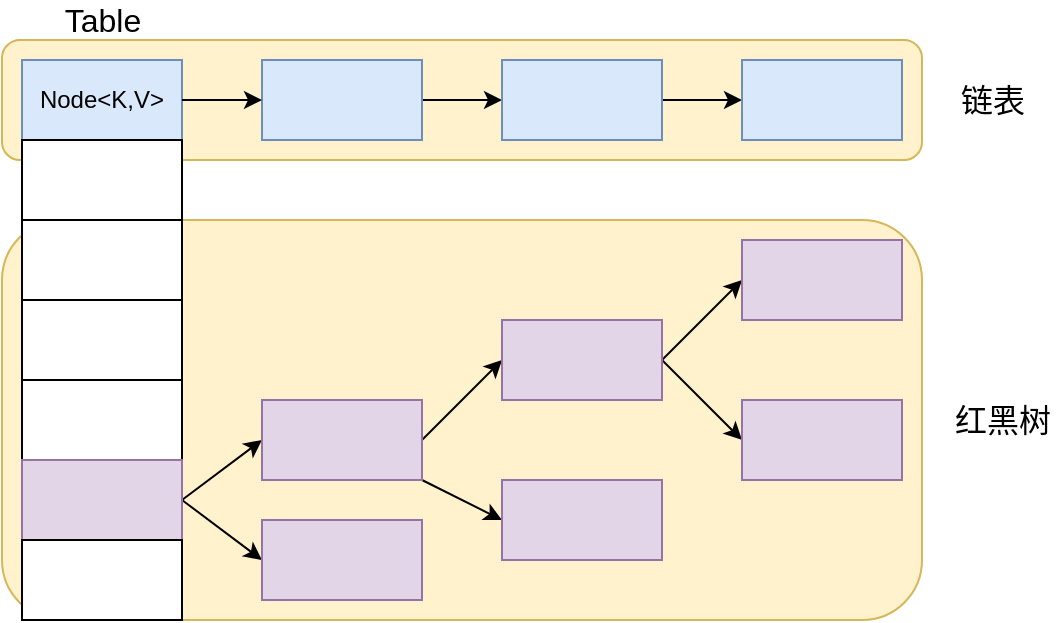 <mxfile version="17.4.6" type="github">
  <diagram id="72-yOPBIeWy80riAQdVo" name="Page-1">
    <mxGraphModel dx="1038" dy="547" grid="1" gridSize="10" guides="1" tooltips="1" connect="1" arrows="1" fold="1" page="1" pageScale="1" pageWidth="1000" pageHeight="1000" math="0" shadow="0">
      <root>
        <mxCell id="0" />
        <mxCell id="1" parent="0" />
        <mxCell id="M7TlY21enqmrv9Ndiyxv-38" value="" style="rounded=1;whiteSpace=wrap;html=1;fontSize=16;fillColor=#fff2cc;strokeColor=#d6b656;" vertex="1" parent="1">
          <mxGeometry x="110" y="200" width="460" height="200" as="geometry" />
        </mxCell>
        <mxCell id="M7TlY21enqmrv9Ndiyxv-30" value="" style="rounded=1;whiteSpace=wrap;html=1;fontSize=16;fillColor=#fff2cc;strokeColor=#d6b656;" vertex="1" parent="1">
          <mxGeometry x="110" y="110" width="460" height="60" as="geometry" />
        </mxCell>
        <mxCell id="M7TlY21enqmrv9Ndiyxv-1" value="Node&amp;lt;K,V&amp;gt;" style="rounded=0;whiteSpace=wrap;html=1;fillColor=#dae8fc;strokeColor=#6c8ebf;" vertex="1" parent="1">
          <mxGeometry x="120" y="120" width="80" height="40" as="geometry" />
        </mxCell>
        <mxCell id="M7TlY21enqmrv9Ndiyxv-2" value="" style="rounded=0;whiteSpace=wrap;html=1;" vertex="1" parent="1">
          <mxGeometry x="120" y="160" width="80" height="40" as="geometry" />
        </mxCell>
        <mxCell id="M7TlY21enqmrv9Ndiyxv-3" value="" style="rounded=0;whiteSpace=wrap;html=1;" vertex="1" parent="1">
          <mxGeometry x="120" y="200" width="80" height="40" as="geometry" />
        </mxCell>
        <mxCell id="M7TlY21enqmrv9Ndiyxv-4" value="" style="rounded=0;whiteSpace=wrap;html=1;" vertex="1" parent="1">
          <mxGeometry x="120" y="240" width="80" height="40" as="geometry" />
        </mxCell>
        <mxCell id="M7TlY21enqmrv9Ndiyxv-5" value="" style="rounded=0;whiteSpace=wrap;html=1;" vertex="1" parent="1">
          <mxGeometry x="120" y="280" width="80" height="40" as="geometry" />
        </mxCell>
        <mxCell id="M7TlY21enqmrv9Ndiyxv-32" style="edgeStyle=none;rounded=0;orthogonalLoop=1;jettySize=auto;html=1;entryX=0;entryY=0.5;entryDx=0;entryDy=0;fontSize=16;exitX=1;exitY=0.5;exitDx=0;exitDy=0;" edge="1" parent="1" source="M7TlY21enqmrv9Ndiyxv-6" target="M7TlY21enqmrv9Ndiyxv-16">
          <mxGeometry relative="1" as="geometry" />
        </mxCell>
        <mxCell id="M7TlY21enqmrv9Ndiyxv-33" style="edgeStyle=none;rounded=0;orthogonalLoop=1;jettySize=auto;html=1;entryX=0;entryY=0.5;entryDx=0;entryDy=0;fontSize=16;exitX=1;exitY=0.5;exitDx=0;exitDy=0;" edge="1" parent="1" source="M7TlY21enqmrv9Ndiyxv-6" target="M7TlY21enqmrv9Ndiyxv-25">
          <mxGeometry relative="1" as="geometry" />
        </mxCell>
        <mxCell id="M7TlY21enqmrv9Ndiyxv-6" value="" style="rounded=0;whiteSpace=wrap;html=1;fillColor=#e1d5e7;strokeColor=#9673a6;" vertex="1" parent="1">
          <mxGeometry x="120" y="320" width="80" height="40" as="geometry" />
        </mxCell>
        <mxCell id="M7TlY21enqmrv9Ndiyxv-7" value="" style="rounded=0;whiteSpace=wrap;html=1;" vertex="1" parent="1">
          <mxGeometry x="120" y="360" width="80" height="40" as="geometry" />
        </mxCell>
        <mxCell id="M7TlY21enqmrv9Ndiyxv-13" value="" style="edgeStyle=orthogonalEdgeStyle;rounded=0;orthogonalLoop=1;jettySize=auto;html=1;" edge="1" parent="1" source="M7TlY21enqmrv9Ndiyxv-9" target="M7TlY21enqmrv9Ndiyxv-10">
          <mxGeometry relative="1" as="geometry" />
        </mxCell>
        <mxCell id="M7TlY21enqmrv9Ndiyxv-9" value="" style="rounded=0;whiteSpace=wrap;html=1;fillColor=#dae8fc;strokeColor=#6c8ebf;" vertex="1" parent="1">
          <mxGeometry x="240" y="120" width="80" height="40" as="geometry" />
        </mxCell>
        <mxCell id="M7TlY21enqmrv9Ndiyxv-14" value="" style="edgeStyle=orthogonalEdgeStyle;rounded=0;orthogonalLoop=1;jettySize=auto;html=1;" edge="1" parent="1" source="M7TlY21enqmrv9Ndiyxv-10" target="M7TlY21enqmrv9Ndiyxv-11">
          <mxGeometry relative="1" as="geometry" />
        </mxCell>
        <mxCell id="M7TlY21enqmrv9Ndiyxv-10" value="" style="rounded=0;whiteSpace=wrap;html=1;fillColor=#dae8fc;strokeColor=#6c8ebf;" vertex="1" parent="1">
          <mxGeometry x="360" y="120" width="80" height="40" as="geometry" />
        </mxCell>
        <mxCell id="M7TlY21enqmrv9Ndiyxv-11" value="" style="rounded=0;whiteSpace=wrap;html=1;fillColor=#dae8fc;strokeColor=#6c8ebf;" vertex="1" parent="1">
          <mxGeometry x="480" y="120" width="80" height="40" as="geometry" />
        </mxCell>
        <mxCell id="M7TlY21enqmrv9Ndiyxv-12" value="" style="endArrow=classic;html=1;rounded=0;exitX=1;exitY=0.5;exitDx=0;exitDy=0;entryX=0;entryY=0.5;entryDx=0;entryDy=0;" edge="1" parent="1" source="M7TlY21enqmrv9Ndiyxv-1" target="M7TlY21enqmrv9Ndiyxv-9">
          <mxGeometry width="50" height="50" relative="1" as="geometry">
            <mxPoint x="470" y="310" as="sourcePoint" />
            <mxPoint x="520" y="260" as="targetPoint" />
          </mxGeometry>
        </mxCell>
        <mxCell id="M7TlY21enqmrv9Ndiyxv-34" style="edgeStyle=none;rounded=0;orthogonalLoop=1;jettySize=auto;html=1;entryX=0;entryY=0.5;entryDx=0;entryDy=0;fontSize=16;exitX=1;exitY=0.5;exitDx=0;exitDy=0;" edge="1" parent="1" source="M7TlY21enqmrv9Ndiyxv-16" target="M7TlY21enqmrv9Ndiyxv-18">
          <mxGeometry relative="1" as="geometry" />
        </mxCell>
        <mxCell id="M7TlY21enqmrv9Ndiyxv-35" style="edgeStyle=none;rounded=0;orthogonalLoop=1;jettySize=auto;html=1;entryX=0;entryY=0.5;entryDx=0;entryDy=0;fontSize=16;" edge="1" parent="1" source="M7TlY21enqmrv9Ndiyxv-16" target="M7TlY21enqmrv9Ndiyxv-27">
          <mxGeometry relative="1" as="geometry" />
        </mxCell>
        <mxCell id="M7TlY21enqmrv9Ndiyxv-16" value="" style="rounded=0;whiteSpace=wrap;html=1;fillColor=#e1d5e7;strokeColor=#9673a6;" vertex="1" parent="1">
          <mxGeometry x="240" y="290" width="80" height="40" as="geometry" />
        </mxCell>
        <mxCell id="M7TlY21enqmrv9Ndiyxv-36" style="edgeStyle=none;rounded=0;orthogonalLoop=1;jettySize=auto;html=1;entryX=0;entryY=0.5;entryDx=0;entryDy=0;fontSize=16;exitX=1;exitY=0.5;exitDx=0;exitDy=0;" edge="1" parent="1" source="M7TlY21enqmrv9Ndiyxv-18" target="M7TlY21enqmrv9Ndiyxv-19">
          <mxGeometry relative="1" as="geometry" />
        </mxCell>
        <mxCell id="M7TlY21enqmrv9Ndiyxv-37" style="edgeStyle=none;rounded=0;orthogonalLoop=1;jettySize=auto;html=1;entryX=0;entryY=0.5;entryDx=0;entryDy=0;fontSize=16;exitX=1;exitY=0.5;exitDx=0;exitDy=0;" edge="1" parent="1" source="M7TlY21enqmrv9Ndiyxv-18" target="M7TlY21enqmrv9Ndiyxv-26">
          <mxGeometry relative="1" as="geometry" />
        </mxCell>
        <mxCell id="M7TlY21enqmrv9Ndiyxv-18" value="" style="rounded=0;whiteSpace=wrap;html=1;fillColor=#e1d5e7;strokeColor=#9673a6;" vertex="1" parent="1">
          <mxGeometry x="360" y="250" width="80" height="40" as="geometry" />
        </mxCell>
        <mxCell id="M7TlY21enqmrv9Ndiyxv-19" value="" style="rounded=0;whiteSpace=wrap;html=1;fillColor=#e1d5e7;strokeColor=#9673a6;" vertex="1" parent="1">
          <mxGeometry x="480" y="210" width="80" height="40" as="geometry" />
        </mxCell>
        <mxCell id="M7TlY21enqmrv9Ndiyxv-25" value="" style="rounded=0;whiteSpace=wrap;html=1;fillColor=#e1d5e7;strokeColor=#9673a6;" vertex="1" parent="1">
          <mxGeometry x="240" y="350" width="80" height="40" as="geometry" />
        </mxCell>
        <mxCell id="M7TlY21enqmrv9Ndiyxv-26" value="" style="rounded=0;whiteSpace=wrap;html=1;fillColor=#e1d5e7;strokeColor=#9673a6;" vertex="1" parent="1">
          <mxGeometry x="480" y="290" width="80" height="40" as="geometry" />
        </mxCell>
        <mxCell id="M7TlY21enqmrv9Ndiyxv-27" value="" style="rounded=0;whiteSpace=wrap;html=1;fillColor=#e1d5e7;strokeColor=#9673a6;" vertex="1" parent="1">
          <mxGeometry x="360" y="330" width="80" height="40" as="geometry" />
        </mxCell>
        <mxCell id="M7TlY21enqmrv9Ndiyxv-29" value="&lt;font style=&quot;font-size: 16px&quot;&gt;Table&lt;/font&gt;" style="text;html=1;align=center;verticalAlign=middle;resizable=0;points=[];autosize=1;strokeColor=none;fillColor=none;" vertex="1" parent="1">
          <mxGeometry x="135" y="90" width="50" height="20" as="geometry" />
        </mxCell>
        <mxCell id="M7TlY21enqmrv9Ndiyxv-31" value="链表" style="text;html=1;align=center;verticalAlign=middle;resizable=0;points=[];autosize=1;strokeColor=none;fillColor=none;fontSize=16;" vertex="1" parent="1">
          <mxGeometry x="580" y="130" width="50" height="20" as="geometry" />
        </mxCell>
        <mxCell id="M7TlY21enqmrv9Ndiyxv-40" value="红黑树" style="text;html=1;align=center;verticalAlign=middle;resizable=0;points=[];autosize=1;strokeColor=none;fillColor=none;fontSize=16;" vertex="1" parent="1">
          <mxGeometry x="580" y="290" width="60" height="20" as="geometry" />
        </mxCell>
      </root>
    </mxGraphModel>
  </diagram>
</mxfile>
